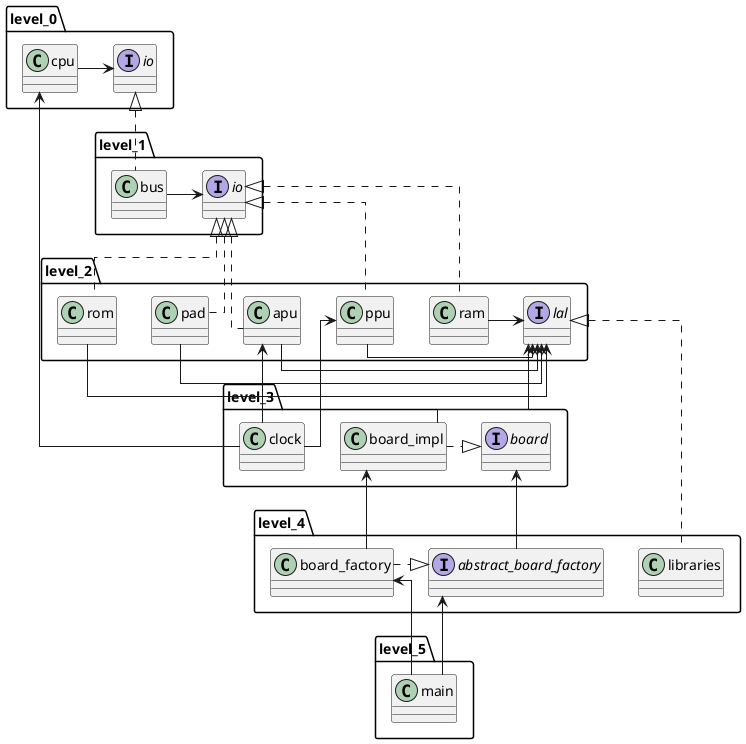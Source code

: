 @startuml

skinparam linetype ortho

' level_0
package level_0 {
  class cpu
  interface io
}

' level_1
package level_1 {
  class bus
  interface io
}

' level_2
package level_2 {
  class ram
  class ppu
  class apu
  class pad
  class rom
  interface lal
}

' level_3
package level_3 {
  class board_impl
  class clock
  interface board
}

' level_4
package level_4 {
  class board_factory
  interface abstract_board_factory
  
  class libraries
}

package level_5
{
  class main
}

' connect
level_0.cpu -r-> level_0.io

level_1.bus .u.|> level_0.io
level_1.bus -r-> level_1.io

level_2.ram .u.|> level_1.io
level_2.ppu .u.|> level_1.io
level_2.apu .u.|> level_1.io
level_2.pad .u.|> level_1.io
level_2.rom .u.|> level_1.io

level_2.ram -r-> level_2.lal
level_2.ppu -r-> level_2.lal
level_2.apu -r-> level_2.lal
level_2.pad -r-> level_2.lal
level_2.rom -r-> level_2.lal

level_3.board_impl .r.|> level_3.board
level_3.board_impl -u-> level_2.lal
level_3.clock -u-> level_0.cpu
level_3.clock -u-> level_2.ppu
level_3.clock -u-> level_2.apu

level_4.libraries .u.|> level_2.lal
level_4.abstract_board_factory -u-> level_3.board
level_4.board_factory .r.|> level_4.abstract_board_factory
level_4.board_factory -u-> level_3.board_impl

level_5.main -u-> level_4.abstract_board_factory
level_5.main -u-> level_4.board_factory


@enduml
